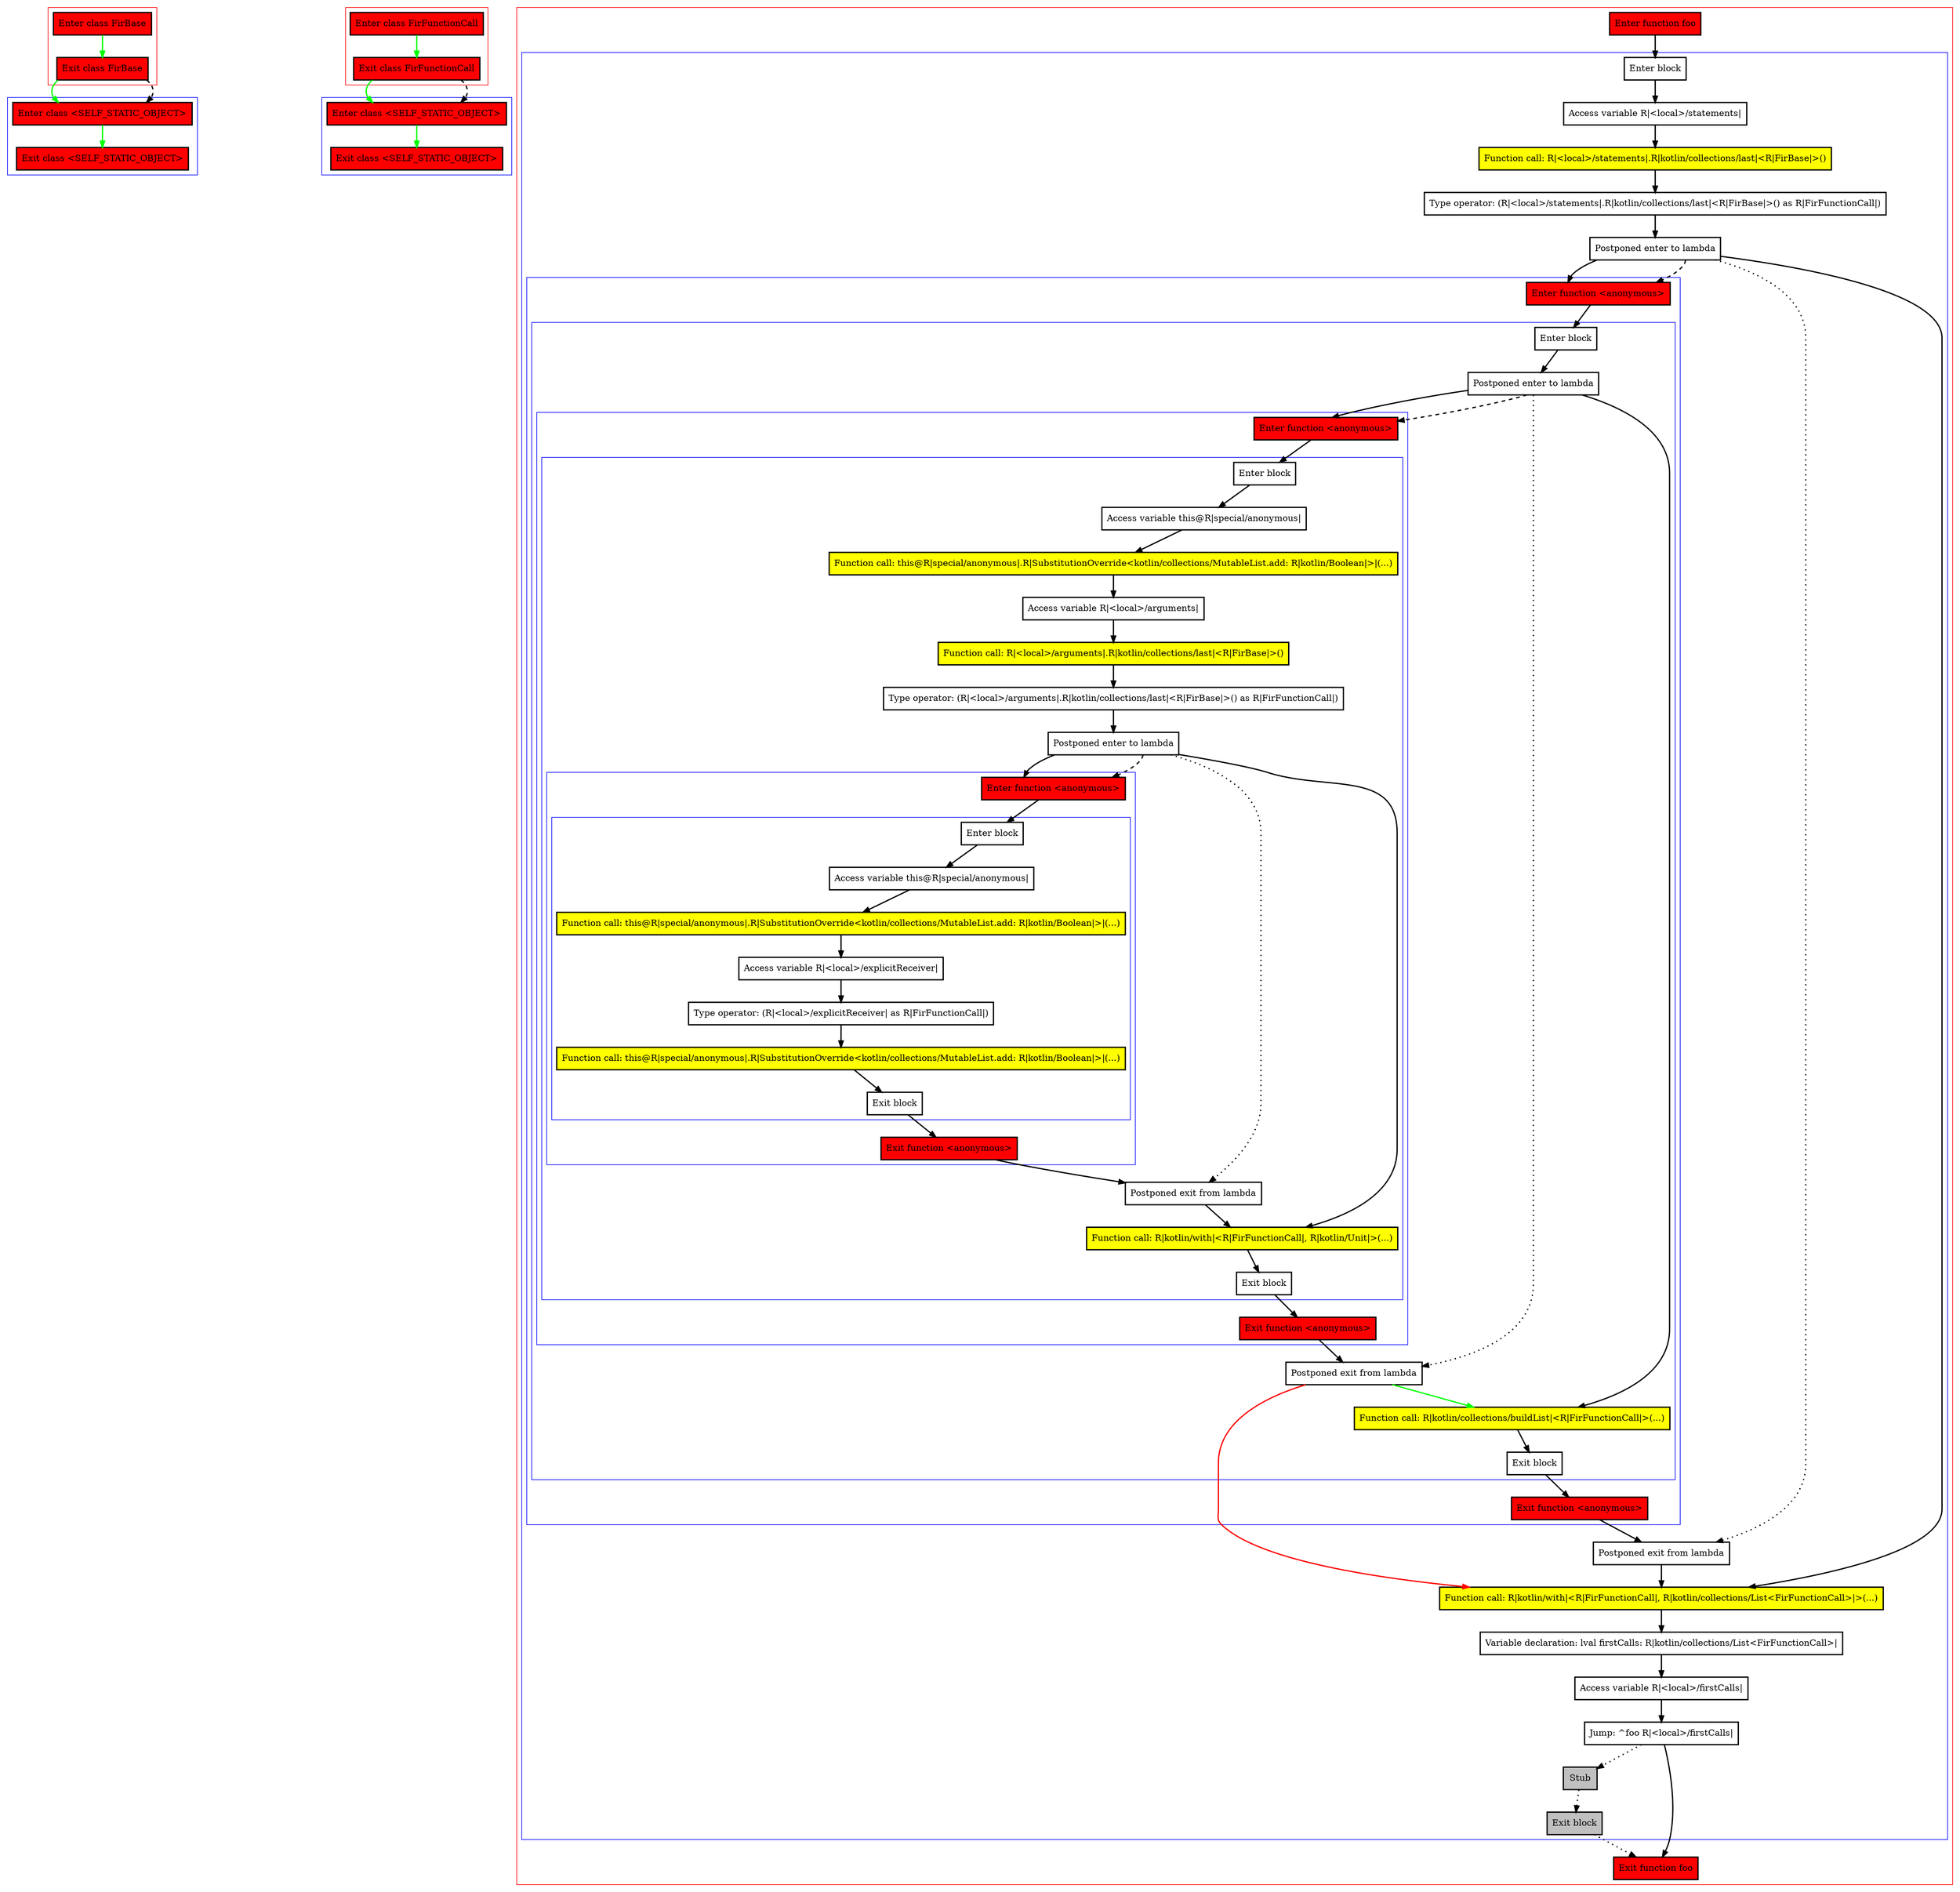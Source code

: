 digraph complexPostponedCfg_kt {
    graph [nodesep=3]
    node [shape=box penwidth=2]
    edge [penwidth=2]

    subgraph cluster_0 {
        color=red
        0 [label="Enter class FirBase" style="filled" fillcolor=red];
        1 [label="Exit class FirBase" style="filled" fillcolor=red];
    }
    subgraph cluster_1 {
        color=blue
        2 [label="Enter class <SELF_STATIC_OBJECT>" style="filled" fillcolor=red];
        3 [label="Exit class <SELF_STATIC_OBJECT>" style="filled" fillcolor=red];
    }
    0 -> {1} [color=green];
    1 -> {2} [color=green];
    1 -> {2} [style=dashed];
    2 -> {3} [color=green];

    subgraph cluster_2 {
        color=red
        4 [label="Enter class FirFunctionCall" style="filled" fillcolor=red];
        5 [label="Exit class FirFunctionCall" style="filled" fillcolor=red];
    }
    subgraph cluster_3 {
        color=blue
        6 [label="Enter class <SELF_STATIC_OBJECT>" style="filled" fillcolor=red];
        7 [label="Exit class <SELF_STATIC_OBJECT>" style="filled" fillcolor=red];
    }
    4 -> {5} [color=green];
    5 -> {6} [color=green];
    5 -> {6} [style=dashed];
    6 -> {7} [color=green];

    subgraph cluster_4 {
        color=red
        8 [label="Enter function foo" style="filled" fillcolor=red];
        subgraph cluster_5 {
            color=blue
            9 [label="Enter block"];
            10 [label="Access variable R|<local>/statements|"];
            11 [label="Function call: R|<local>/statements|.R|kotlin/collections/last|<R|FirBase|>()" style="filled" fillcolor=yellow];
            12 [label="Type operator: (R|<local>/statements|.R|kotlin/collections/last|<R|FirBase|>() as R|FirFunctionCall|)"];
            13 [label="Postponed enter to lambda"];
            subgraph cluster_6 {
                color=blue
                14 [label="Enter function <anonymous>" style="filled" fillcolor=red];
                subgraph cluster_7 {
                    color=blue
                    15 [label="Enter block"];
                    16 [label="Postponed enter to lambda"];
                    subgraph cluster_8 {
                        color=blue
                        17 [label="Enter function <anonymous>" style="filled" fillcolor=red];
                        subgraph cluster_9 {
                            color=blue
                            18 [label="Enter block"];
                            19 [label="Access variable this@R|special/anonymous|"];
                            20 [label="Function call: this@R|special/anonymous|.R|SubstitutionOverride<kotlin/collections/MutableList.add: R|kotlin/Boolean|>|(...)" style="filled" fillcolor=yellow];
                            21 [label="Access variable R|<local>/arguments|"];
                            22 [label="Function call: R|<local>/arguments|.R|kotlin/collections/last|<R|FirBase|>()" style="filled" fillcolor=yellow];
                            23 [label="Type operator: (R|<local>/arguments|.R|kotlin/collections/last|<R|FirBase|>() as R|FirFunctionCall|)"];
                            24 [label="Postponed enter to lambda"];
                            subgraph cluster_10 {
                                color=blue
                                25 [label="Enter function <anonymous>" style="filled" fillcolor=red];
                                subgraph cluster_11 {
                                    color=blue
                                    26 [label="Enter block"];
                                    27 [label="Access variable this@R|special/anonymous|"];
                                    28 [label="Function call: this@R|special/anonymous|.R|SubstitutionOverride<kotlin/collections/MutableList.add: R|kotlin/Boolean|>|(...)" style="filled" fillcolor=yellow];
                                    29 [label="Access variable R|<local>/explicitReceiver|"];
                                    30 [label="Type operator: (R|<local>/explicitReceiver| as R|FirFunctionCall|)"];
                                    31 [label="Function call: this@R|special/anonymous|.R|SubstitutionOverride<kotlin/collections/MutableList.add: R|kotlin/Boolean|>|(...)" style="filled" fillcolor=yellow];
                                    32 [label="Exit block"];
                                }
                                33 [label="Exit function <anonymous>" style="filled" fillcolor=red];
                            }
                            34 [label="Postponed exit from lambda"];
                            35 [label="Function call: R|kotlin/with|<R|FirFunctionCall|, R|kotlin/Unit|>(...)" style="filled" fillcolor=yellow];
                            36 [label="Exit block"];
                        }
                        37 [label="Exit function <anonymous>" style="filled" fillcolor=red];
                    }
                    38 [label="Postponed exit from lambda"];
                    39 [label="Function call: R|kotlin/collections/buildList|<R|FirFunctionCall|>(...)" style="filled" fillcolor=yellow];
                    40 [label="Exit block"];
                }
                41 [label="Exit function <anonymous>" style="filled" fillcolor=red];
            }
            42 [label="Postponed exit from lambda"];
            43 [label="Function call: R|kotlin/with|<R|FirFunctionCall|, R|kotlin/collections/List<FirFunctionCall>|>(...)" style="filled" fillcolor=yellow];
            44 [label="Variable declaration: lval firstCalls: R|kotlin/collections/List<FirFunctionCall>|"];
            45 [label="Access variable R|<local>/firstCalls|"];
            46 [label="Jump: ^foo R|<local>/firstCalls|"];
            47 [label="Stub" style="filled" fillcolor=gray];
            48 [label="Exit block" style="filled" fillcolor=gray];
        }
        49 [label="Exit function foo" style="filled" fillcolor=red];
    }
    8 -> {9};
    9 -> {10};
    10 -> {11};
    11 -> {12};
    12 -> {13};
    13 -> {14 43};
    13 -> {42} [style=dotted];
    13 -> {14} [style=dashed];
    14 -> {15};
    15 -> {16};
    16 -> {17 39};
    16 -> {38} [style=dotted];
    16 -> {17} [style=dashed];
    17 -> {18};
    18 -> {19};
    19 -> {20};
    20 -> {21};
    21 -> {22};
    22 -> {23};
    23 -> {24};
    24 -> {25 35};
    24 -> {34} [style=dotted];
    24 -> {25} [style=dashed];
    25 -> {26};
    26 -> {27};
    27 -> {28};
    28 -> {29};
    29 -> {30};
    30 -> {31};
    31 -> {32};
    32 -> {33};
    33 -> {34};
    34 -> {35};
    35 -> {36};
    36 -> {37};
    37 -> {38};
    38 -> {39} [color=green];
    38 -> {43} [color=red];
    39 -> {40};
    40 -> {41};
    41 -> {42};
    42 -> {43};
    43 -> {44};
    44 -> {45};
    45 -> {46};
    46 -> {49};
    46 -> {47} [style=dotted];
    47 -> {48} [style=dotted];
    48 -> {49} [style=dotted];

}
